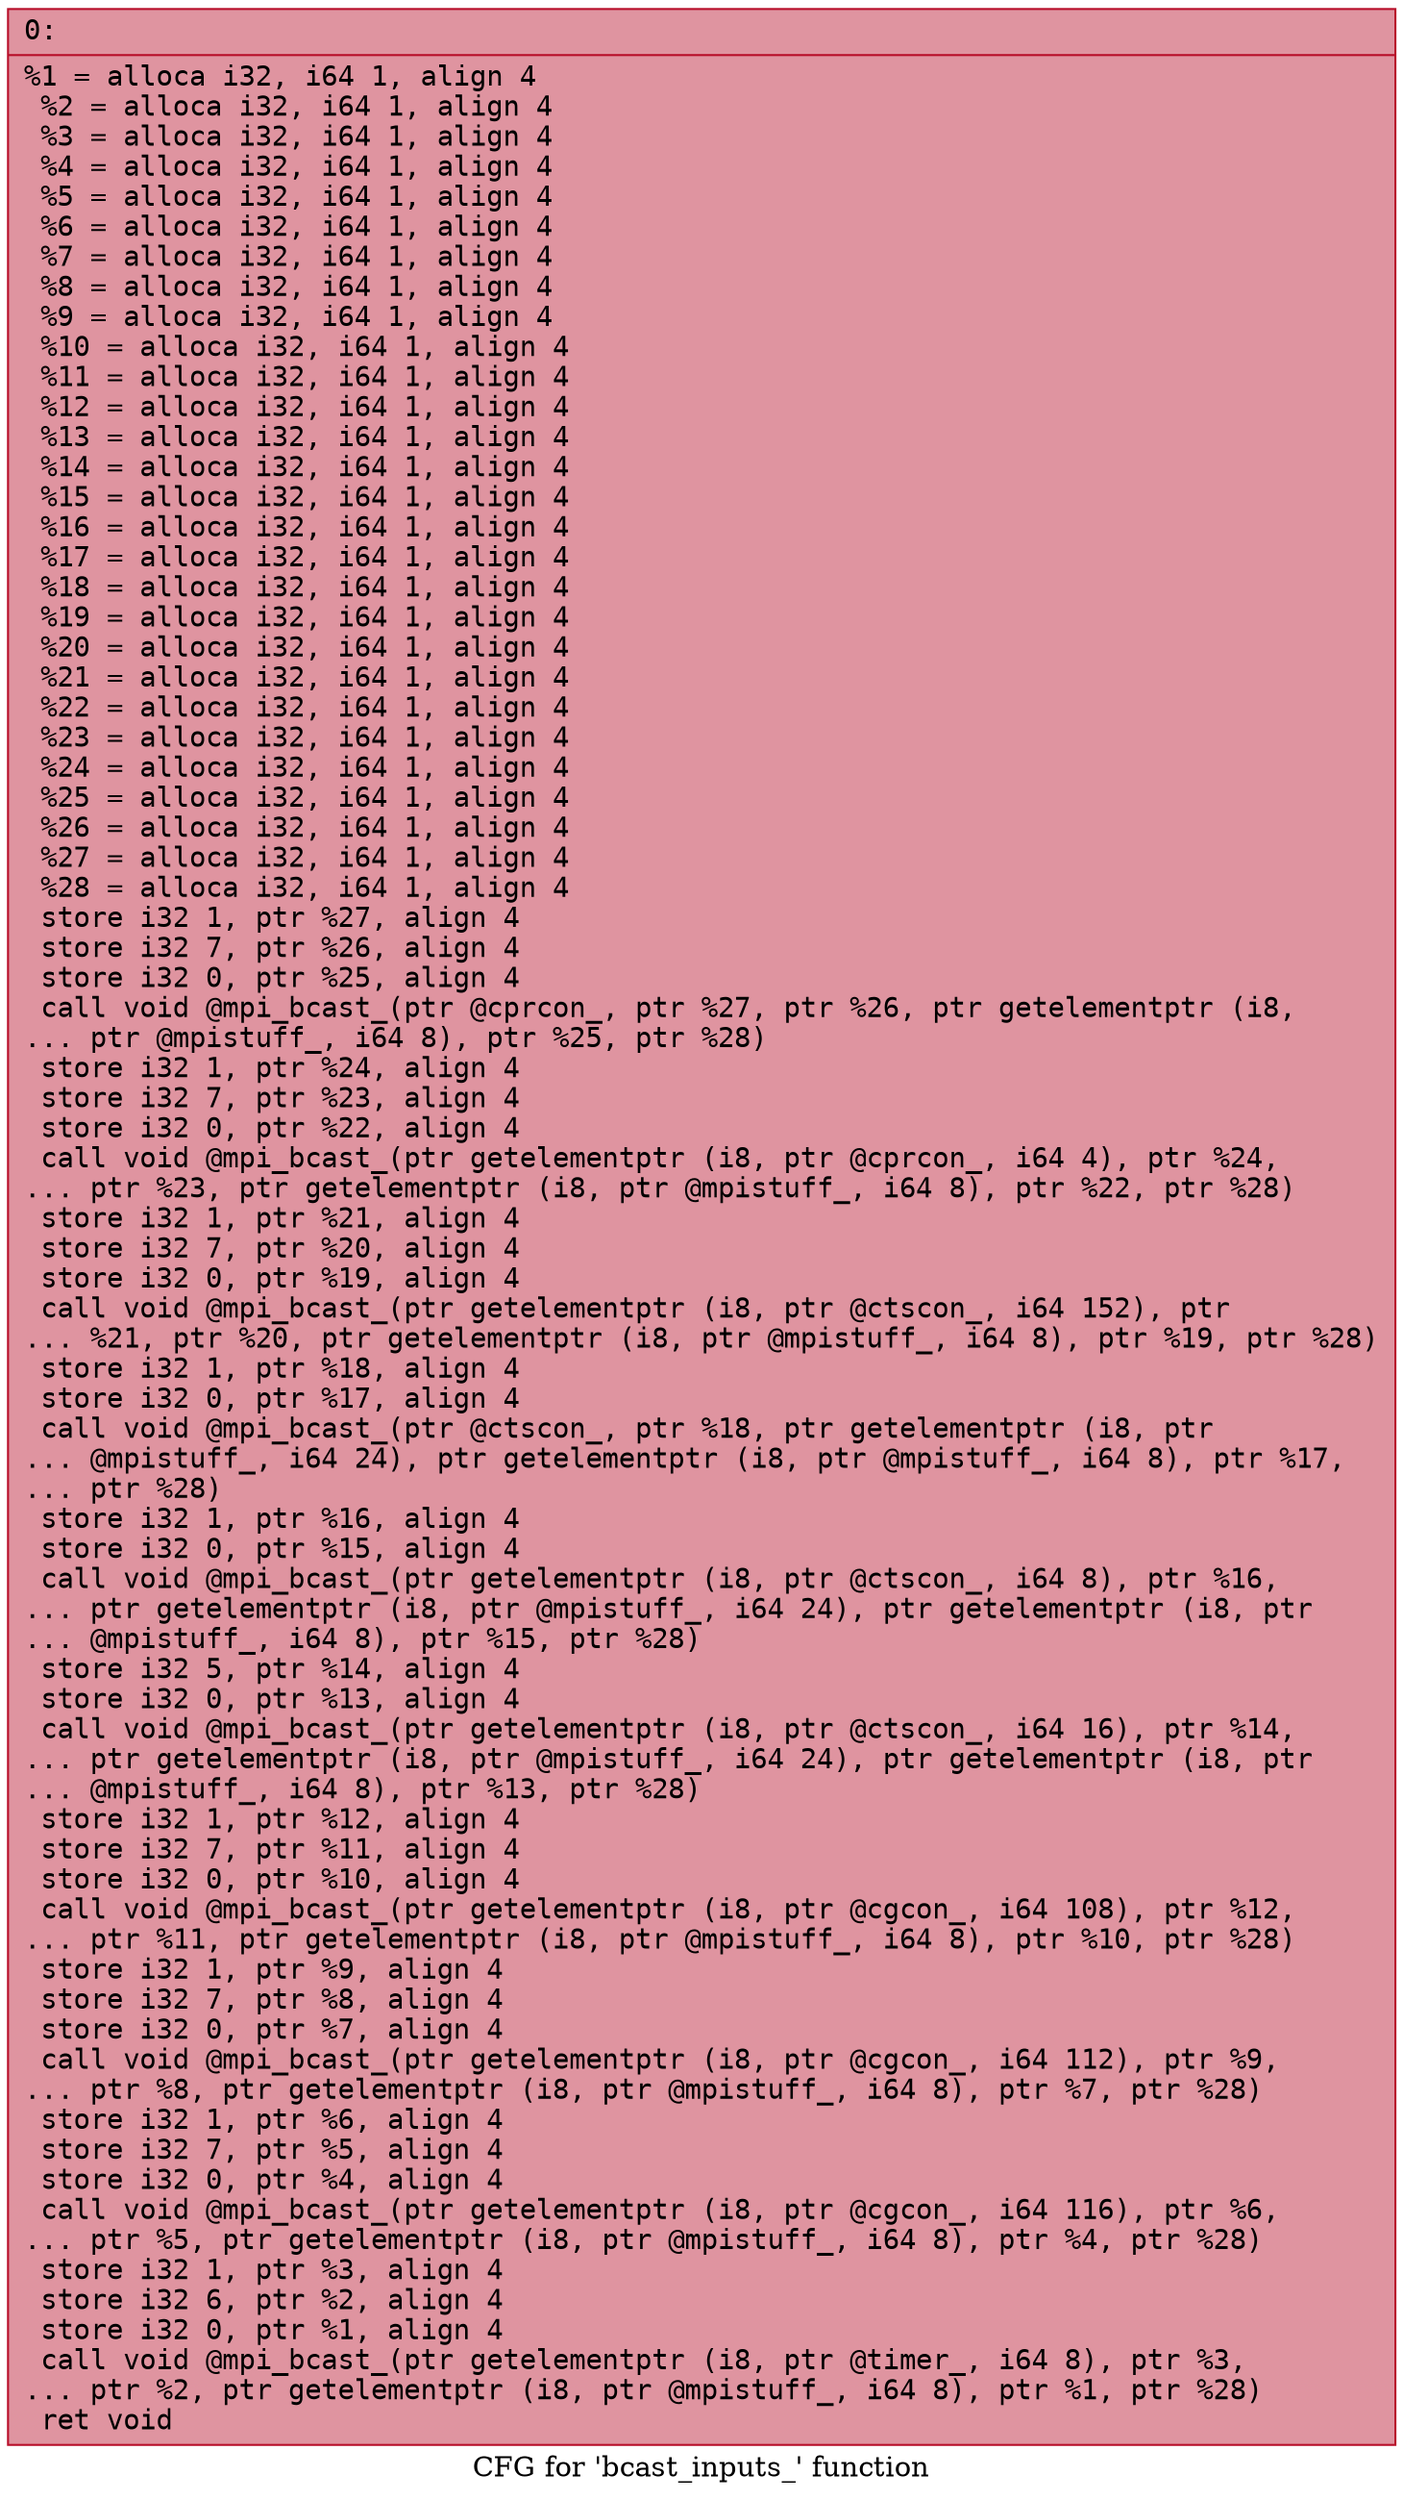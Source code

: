 digraph "CFG for 'bcast_inputs_' function" {
	label="CFG for 'bcast_inputs_' function";

	Node0x55cf1626a870 [shape=record,color="#b70d28ff", style=filled, fillcolor="#b70d2870" fontname="Courier",label="{0:\l|  %1 = alloca i32, i64 1, align 4\l  %2 = alloca i32, i64 1, align 4\l  %3 = alloca i32, i64 1, align 4\l  %4 = alloca i32, i64 1, align 4\l  %5 = alloca i32, i64 1, align 4\l  %6 = alloca i32, i64 1, align 4\l  %7 = alloca i32, i64 1, align 4\l  %8 = alloca i32, i64 1, align 4\l  %9 = alloca i32, i64 1, align 4\l  %10 = alloca i32, i64 1, align 4\l  %11 = alloca i32, i64 1, align 4\l  %12 = alloca i32, i64 1, align 4\l  %13 = alloca i32, i64 1, align 4\l  %14 = alloca i32, i64 1, align 4\l  %15 = alloca i32, i64 1, align 4\l  %16 = alloca i32, i64 1, align 4\l  %17 = alloca i32, i64 1, align 4\l  %18 = alloca i32, i64 1, align 4\l  %19 = alloca i32, i64 1, align 4\l  %20 = alloca i32, i64 1, align 4\l  %21 = alloca i32, i64 1, align 4\l  %22 = alloca i32, i64 1, align 4\l  %23 = alloca i32, i64 1, align 4\l  %24 = alloca i32, i64 1, align 4\l  %25 = alloca i32, i64 1, align 4\l  %26 = alloca i32, i64 1, align 4\l  %27 = alloca i32, i64 1, align 4\l  %28 = alloca i32, i64 1, align 4\l  store i32 1, ptr %27, align 4\l  store i32 7, ptr %26, align 4\l  store i32 0, ptr %25, align 4\l  call void @mpi_bcast_(ptr @cprcon_, ptr %27, ptr %26, ptr getelementptr (i8,\l... ptr @mpistuff_, i64 8), ptr %25, ptr %28)\l  store i32 1, ptr %24, align 4\l  store i32 7, ptr %23, align 4\l  store i32 0, ptr %22, align 4\l  call void @mpi_bcast_(ptr getelementptr (i8, ptr @cprcon_, i64 4), ptr %24,\l... ptr %23, ptr getelementptr (i8, ptr @mpistuff_, i64 8), ptr %22, ptr %28)\l  store i32 1, ptr %21, align 4\l  store i32 7, ptr %20, align 4\l  store i32 0, ptr %19, align 4\l  call void @mpi_bcast_(ptr getelementptr (i8, ptr @ctscon_, i64 152), ptr\l... %21, ptr %20, ptr getelementptr (i8, ptr @mpistuff_, i64 8), ptr %19, ptr %28)\l  store i32 1, ptr %18, align 4\l  store i32 0, ptr %17, align 4\l  call void @mpi_bcast_(ptr @ctscon_, ptr %18, ptr getelementptr (i8, ptr\l... @mpistuff_, i64 24), ptr getelementptr (i8, ptr @mpistuff_, i64 8), ptr %17,\l... ptr %28)\l  store i32 1, ptr %16, align 4\l  store i32 0, ptr %15, align 4\l  call void @mpi_bcast_(ptr getelementptr (i8, ptr @ctscon_, i64 8), ptr %16,\l... ptr getelementptr (i8, ptr @mpistuff_, i64 24), ptr getelementptr (i8, ptr\l... @mpistuff_, i64 8), ptr %15, ptr %28)\l  store i32 5, ptr %14, align 4\l  store i32 0, ptr %13, align 4\l  call void @mpi_bcast_(ptr getelementptr (i8, ptr @ctscon_, i64 16), ptr %14,\l... ptr getelementptr (i8, ptr @mpistuff_, i64 24), ptr getelementptr (i8, ptr\l... @mpistuff_, i64 8), ptr %13, ptr %28)\l  store i32 1, ptr %12, align 4\l  store i32 7, ptr %11, align 4\l  store i32 0, ptr %10, align 4\l  call void @mpi_bcast_(ptr getelementptr (i8, ptr @cgcon_, i64 108), ptr %12,\l... ptr %11, ptr getelementptr (i8, ptr @mpistuff_, i64 8), ptr %10, ptr %28)\l  store i32 1, ptr %9, align 4\l  store i32 7, ptr %8, align 4\l  store i32 0, ptr %7, align 4\l  call void @mpi_bcast_(ptr getelementptr (i8, ptr @cgcon_, i64 112), ptr %9,\l... ptr %8, ptr getelementptr (i8, ptr @mpistuff_, i64 8), ptr %7, ptr %28)\l  store i32 1, ptr %6, align 4\l  store i32 7, ptr %5, align 4\l  store i32 0, ptr %4, align 4\l  call void @mpi_bcast_(ptr getelementptr (i8, ptr @cgcon_, i64 116), ptr %6,\l... ptr %5, ptr getelementptr (i8, ptr @mpistuff_, i64 8), ptr %4, ptr %28)\l  store i32 1, ptr %3, align 4\l  store i32 6, ptr %2, align 4\l  store i32 0, ptr %1, align 4\l  call void @mpi_bcast_(ptr getelementptr (i8, ptr @timer_, i64 8), ptr %3,\l... ptr %2, ptr getelementptr (i8, ptr @mpistuff_, i64 8), ptr %1, ptr %28)\l  ret void\l}"];
}
